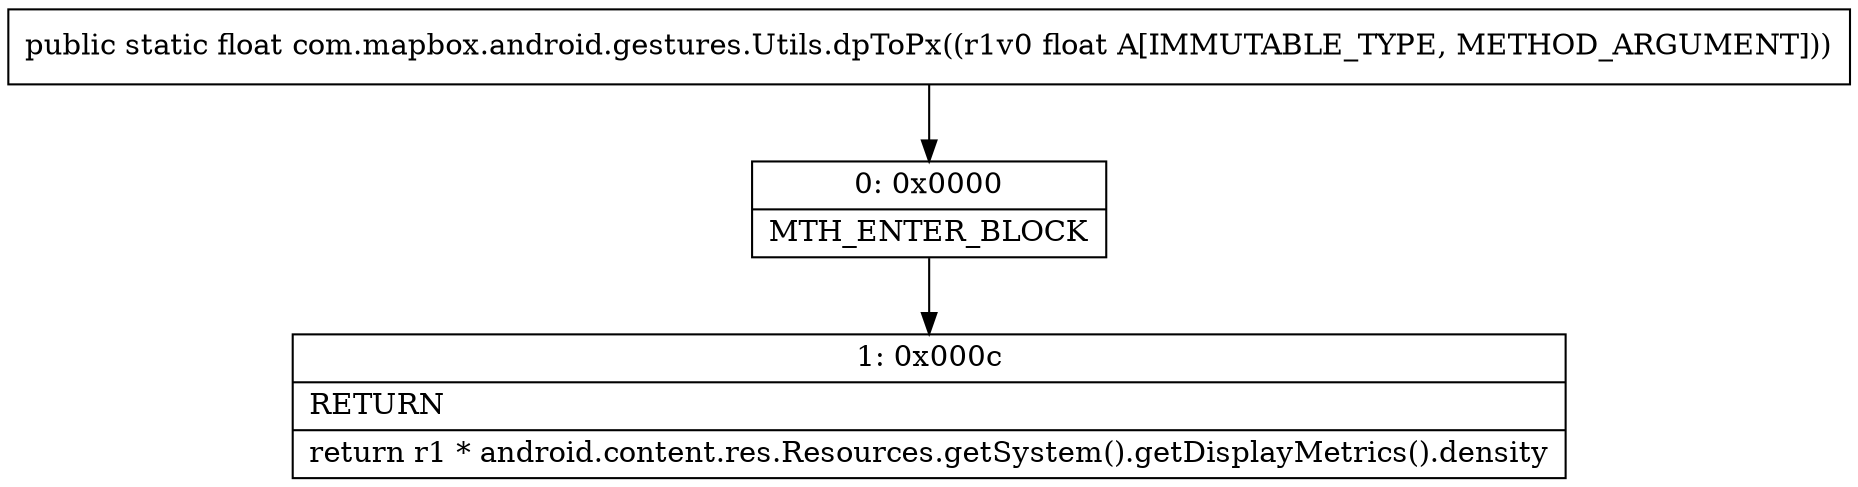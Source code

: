 digraph "CFG forcom.mapbox.android.gestures.Utils.dpToPx(F)F" {
Node_0 [shape=record,label="{0\:\ 0x0000|MTH_ENTER_BLOCK\l}"];
Node_1 [shape=record,label="{1\:\ 0x000c|RETURN\l|return r1 * android.content.res.Resources.getSystem().getDisplayMetrics().density\l}"];
MethodNode[shape=record,label="{public static float com.mapbox.android.gestures.Utils.dpToPx((r1v0 float A[IMMUTABLE_TYPE, METHOD_ARGUMENT])) }"];
MethodNode -> Node_0;
Node_0 -> Node_1;
}

